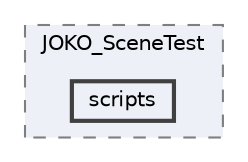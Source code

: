 digraph "999_PersonalScene/JOKO_SceneTest/scripts"
{
 // LATEX_PDF_SIZE
  bgcolor="transparent";
  edge [fontname=Helvetica,fontsize=10,labelfontname=Helvetica,labelfontsize=10];
  node [fontname=Helvetica,fontsize=10,shape=box,height=0.2,width=0.4];
  compound=true
  subgraph clusterdir_012d77ab95138e59832372e91d520844 {
    graph [ bgcolor="#edf0f7", pencolor="grey50", label="JOKO_SceneTest", fontname=Helvetica,fontsize=10 style="filled,dashed", URL="dir_012d77ab95138e59832372e91d520844.html",tooltip=""]
  dir_562bcd1e842d05ba67a5093df315a471 [label="scripts", fillcolor="#edf0f7", color="grey25", style="filled,bold", URL="dir_562bcd1e842d05ba67a5093df315a471.html",tooltip=""];
  }
}
